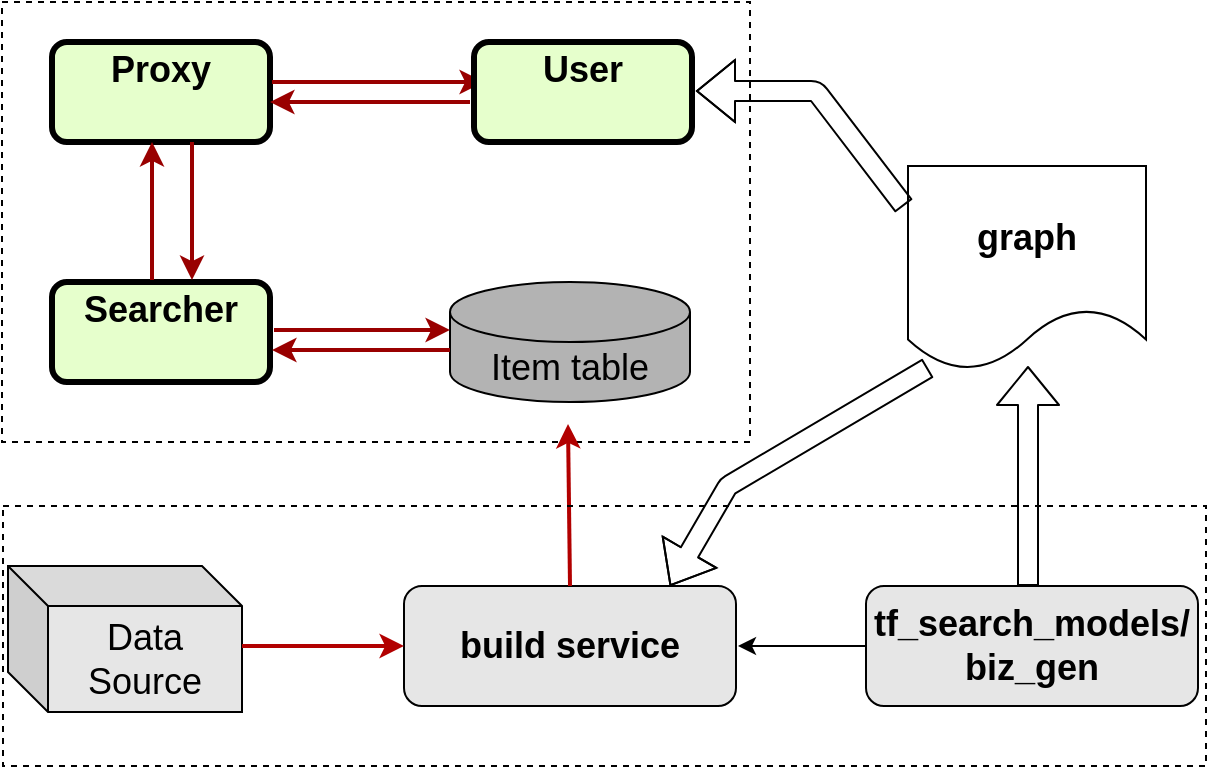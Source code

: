 <mxfile version="15.3.8" type="github"><diagram name="Page-1" id="c7558073-3199-34d8-9f00-42111426c3f3"><mxGraphModel dx="1298" dy="727" grid="1" gridSize="10" guides="1" tooltips="1" connect="1" arrows="1" fold="1" page="1" pageScale="1" pageWidth="826" pageHeight="1169" background="none" math="0" shadow="0"><root><mxCell id="0"/><mxCell id="1" parent="0"/><mxCell id="Dh8Koz1tIJ4DRwnVjMKw-96" value="&lt;p style=&quot;margin: 4px 0px 0px; text-align: center; font-size: 18px;&quot;&gt;Proxy&lt;/p&gt;&lt;p style=&quot;margin: 4px 0px 0px; text-align: center; font-size: 18px;&quot;&gt;&lt;br style=&quot;font-size: 18px;&quot;&gt;&lt;/p&gt;" style="verticalAlign=middle;align=center;overflow=fill;fontSize=18;fontFamily=Helvetica;html=1;rounded=1;fontStyle=1;strokeWidth=3;fillColor=#E6FFCC" vertex="1" parent="1"><mxGeometry x="62" y="178" width="109" height="50" as="geometry"/></mxCell><mxCell id="Dh8Koz1tIJ4DRwnVjMKw-99" value="" style="edgeStyle=none;noEdgeStyle=1;strokeColor=#990000;strokeWidth=2" edge="1" parent="1"><mxGeometry width="100" height="100" relative="1" as="geometry"><mxPoint x="172" y="198" as="sourcePoint"/><mxPoint x="278" y="198" as="targetPoint"/></mxGeometry></mxCell><mxCell id="Dh8Koz1tIJ4DRwnVjMKw-100" value="" style="edgeStyle=elbowEdgeStyle;elbow=vertical;strokeColor=#990000;strokeWidth=2" edge="1" parent="1"><mxGeometry width="100" height="100" relative="1" as="geometry"><mxPoint x="271" y="208" as="sourcePoint"/><mxPoint x="171" y="208" as="targetPoint"/><Array as="points"/></mxGeometry></mxCell><mxCell id="Dh8Koz1tIJ4DRwnVjMKw-101" value="&lt;p style=&quot;margin: 4px 0px 0px ; text-align: center ; font-size: 18px&quot;&gt;User&lt;/p&gt;" style="verticalAlign=middle;align=center;overflow=fill;fontSize=18;fontFamily=Helvetica;html=1;rounded=1;fontStyle=1;strokeWidth=3;fillColor=#E6FFCC" vertex="1" parent="1"><mxGeometry x="273" y="178" width="109" height="50" as="geometry"/></mxCell><mxCell id="Dh8Koz1tIJ4DRwnVjMKw-102" value="&lt;p style=&quot;margin: 4px 0px 0px ; text-align: center ; font-size: 18px&quot;&gt;Searcher&lt;/p&gt;" style="verticalAlign=middle;align=center;overflow=fill;fontSize=18;fontFamily=Helvetica;html=1;rounded=1;fontStyle=1;strokeWidth=3;fillColor=#E6FFCC" vertex="1" parent="1"><mxGeometry x="62" y="298" width="109" height="50" as="geometry"/></mxCell><mxCell id="Dh8Koz1tIJ4DRwnVjMKw-103" value="" style="edgeStyle=elbowEdgeStyle;elbow=horizontal;strokeColor=#990000;strokeWidth=2" edge="1" parent="1"><mxGeometry width="100" height="100" relative="1" as="geometry"><mxPoint x="132" y="228" as="sourcePoint"/><mxPoint x="132" y="297" as="targetPoint"/><Array as="points"><mxPoint x="132" y="257"/></Array></mxGeometry></mxCell><mxCell id="Dh8Koz1tIJ4DRwnVjMKw-104" value="" style="edgeStyle=elbowEdgeStyle;elbow=horizontal;strokeColor=#990000;strokeWidth=2" edge="1" parent="1"><mxGeometry width="100" height="100" relative="1" as="geometry"><mxPoint x="112" y="297" as="sourcePoint"/><mxPoint x="112" y="228" as="targetPoint"/><Array as="points"><mxPoint x="112" y="257"/></Array></mxGeometry></mxCell><mxCell id="Dh8Koz1tIJ4DRwnVjMKw-106" value="Item table" style="shape=cylinder3;whiteSpace=wrap;html=1;boundedLbl=1;backgroundOutline=1;size=15;fontSize=18;fillColor=#B3B3B3;" vertex="1" parent="1"><mxGeometry x="261" y="298" width="120" height="60" as="geometry"/></mxCell><mxCell id="Dh8Koz1tIJ4DRwnVjMKw-107" value="" style="edgeStyle=none;noEdgeStyle=1;strokeColor=#990000;strokeWidth=2" edge="1" parent="1"><mxGeometry width="100" height="100" relative="1" as="geometry"><mxPoint x="173" y="322" as="sourcePoint"/><mxPoint x="261" y="322" as="targetPoint"/></mxGeometry></mxCell><mxCell id="Dh8Koz1tIJ4DRwnVjMKw-108" value="" style="edgeStyle=elbowEdgeStyle;elbow=vertical;strokeColor=#990000;strokeWidth=2" edge="1" parent="1"><mxGeometry width="100" height="100" relative="1" as="geometry"><mxPoint x="261" y="332" as="sourcePoint"/><mxPoint x="172" y="332" as="targetPoint"/><Array as="points"/></mxGeometry></mxCell><mxCell id="Dh8Koz1tIJ4DRwnVjMKw-109" value="" style="rounded=0;whiteSpace=wrap;html=1;fontSize=18;dashed=1;fillColor=none;" vertex="1" parent="1"><mxGeometry x="37" y="158" width="374" height="220" as="geometry"/></mxCell><mxCell id="Dh8Koz1tIJ4DRwnVjMKw-110" value="&lt;b&gt;graph&lt;/b&gt;" style="shape=document;whiteSpace=wrap;html=1;boundedLbl=1;fontSize=18;fillColor=none;" vertex="1" parent="1"><mxGeometry x="490" y="240" width="119" height="102" as="geometry"/></mxCell><mxCell id="Dh8Koz1tIJ4DRwnVjMKw-111" value="" style="shape=flexArrow;endArrow=classic;html=1;fontSize=18;exitX=-0.017;exitY=0.196;exitDx=0;exitDy=0;exitPerimeter=0;" edge="1" parent="1" source="Dh8Koz1tIJ4DRwnVjMKw-110"><mxGeometry width="50" height="50" relative="1" as="geometry"><mxPoint x="470" y="203" as="sourcePoint"/><mxPoint x="384" y="202.5" as="targetPoint"/><Array as="points"><mxPoint x="444" y="202.5"/></Array></mxGeometry></mxCell><mxCell id="Dh8Koz1tIJ4DRwnVjMKw-112" value="&lt;b&gt;tf_search_models/&lt;br&gt;biz_gen&lt;br&gt;&lt;/b&gt;" style="rounded=1;whiteSpace=wrap;html=1;fontSize=18;fillColor=#E6E6E6;" vertex="1" parent="1"><mxGeometry x="469" y="450" width="166" height="60" as="geometry"/></mxCell><mxCell id="Dh8Koz1tIJ4DRwnVjMKw-113" value="&lt;b&gt;build service&lt;/b&gt;" style="rounded=1;whiteSpace=wrap;html=1;fontSize=18;fillColor=#E6E6E6;" vertex="1" parent="1"><mxGeometry x="238" y="450" width="166" height="60" as="geometry"/></mxCell><mxCell id="Dh8Koz1tIJ4DRwnVjMKw-114" value="" style="shape=flexArrow;endArrow=classic;html=1;fontSize=18;entryX=0.801;entryY=0;entryDx=0;entryDy=0;entryPerimeter=0;exitX=0.084;exitY=0.99;exitDx=0;exitDy=0;exitPerimeter=0;" edge="1" parent="1" source="Dh8Koz1tIJ4DRwnVjMKw-110" target="Dh8Koz1tIJ4DRwnVjMKw-113"><mxGeometry width="50" height="50" relative="1" as="geometry"><mxPoint x="471" y="388" as="sourcePoint"/><mxPoint x="471" y="298" as="targetPoint"/><Array as="points"><mxPoint x="400" y="400"/></Array></mxGeometry></mxCell><mxCell id="Dh8Koz1tIJ4DRwnVjMKw-115" value="" style="endArrow=classic;html=1;fontSize=18;exitX=0;exitY=0.5;exitDx=0;exitDy=0;" edge="1" parent="1" source="Dh8Koz1tIJ4DRwnVjMKw-112"><mxGeometry width="50" height="50" relative="1" as="geometry"><mxPoint x="464" y="480" as="sourcePoint"/><mxPoint x="405" y="480" as="targetPoint"/></mxGeometry></mxCell><mxCell id="Dh8Koz1tIJ4DRwnVjMKw-118" value="" style="shape=flexArrow;endArrow=classic;html=1;fontSize=18;" edge="1" parent="1"><mxGeometry width="50" height="50" relative="1" as="geometry"><mxPoint x="550" y="450" as="sourcePoint"/><mxPoint x="550" y="340" as="targetPoint"/></mxGeometry></mxCell><mxCell id="Dh8Koz1tIJ4DRwnVjMKw-120" value="Data Source" style="shape=cube;whiteSpace=wrap;html=1;boundedLbl=1;backgroundOutline=1;darkOpacity=0.05;darkOpacity2=0.1;fontSize=18;fillColor=#E6E6E6;" vertex="1" parent="1"><mxGeometry x="40" y="440" width="117" height="73" as="geometry"/></mxCell><mxCell id="Dh8Koz1tIJ4DRwnVjMKw-125" value="" style="endArrow=classic;html=1;fontSize=18;entryX=0;entryY=0.5;entryDx=0;entryDy=0;strokeWidth=2;fillColor=#e51400;strokeColor=#B20000;" edge="1" parent="1" target="Dh8Koz1tIJ4DRwnVjMKw-113"><mxGeometry width="50" height="50" relative="1" as="geometry"><mxPoint x="157" y="480" as="sourcePoint"/><mxPoint x="207" y="430" as="targetPoint"/><Array as="points"/></mxGeometry></mxCell><mxCell id="Dh8Koz1tIJ4DRwnVjMKw-126" value="" style="endArrow=classic;html=1;fontSize=18;strokeWidth=2;fillColor=#e51400;strokeColor=#B20000;exitX=0.5;exitY=0;exitDx=0;exitDy=0;" edge="1" parent="1" source="Dh8Koz1tIJ4DRwnVjMKw-113"><mxGeometry width="50" height="50" relative="1" as="geometry"><mxPoint x="320" y="428" as="sourcePoint"/><mxPoint x="320" y="369" as="targetPoint"/><Array as="points"/></mxGeometry></mxCell><mxCell id="Dh8Koz1tIJ4DRwnVjMKw-127" value="" style="rounded=0;whiteSpace=wrap;html=1;fontSize=18;fillColor=none;dashed=1;" vertex="1" parent="1"><mxGeometry x="37.5" y="410" width="601.5" height="130" as="geometry"/></mxCell></root></mxGraphModel></diagram></mxfile>